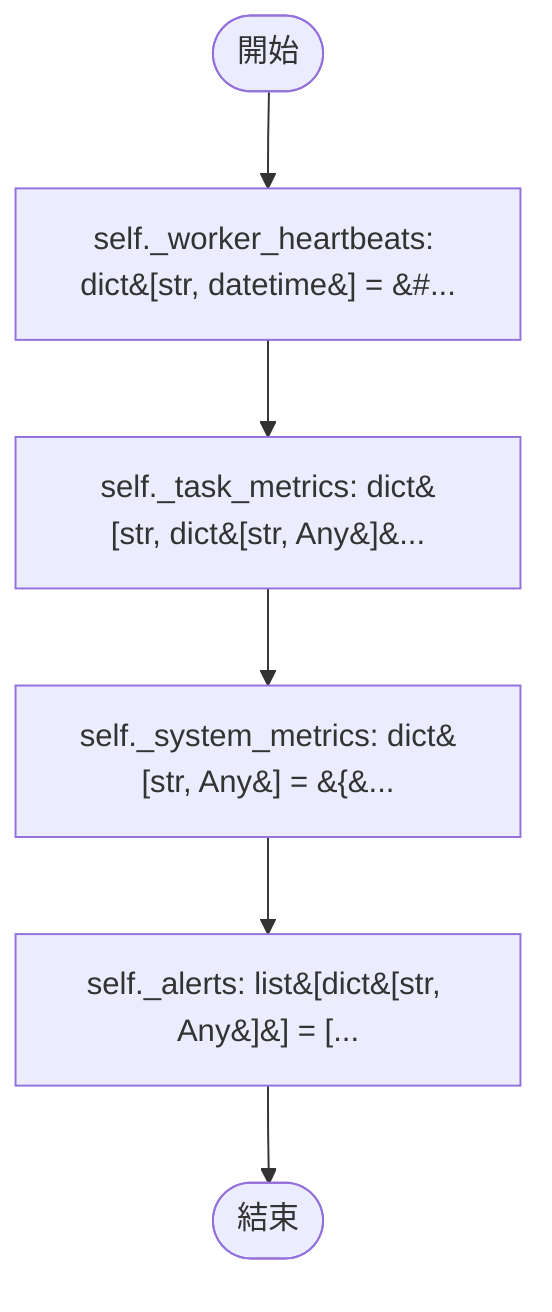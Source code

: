 flowchart TB
    n1([開始])
    n2([結束])
    n3[self._worker_heartbeats: dict&#91;str, datetime&#93; = &#...]
    n4[self._task_metrics: dict&#91;str, dict&#91;str, Any&#93;&...]
    n5[self._system_metrics: dict&#91;str, Any&#93; = &#123;&amp...]
    n6[self._alerts: list&#91;dict&#91;str, Any&#93;&#93; = &#91...]
    n1 --> n3
    n3 --> n4
    n4 --> n5
    n5 --> n6
    n6 --> n2
